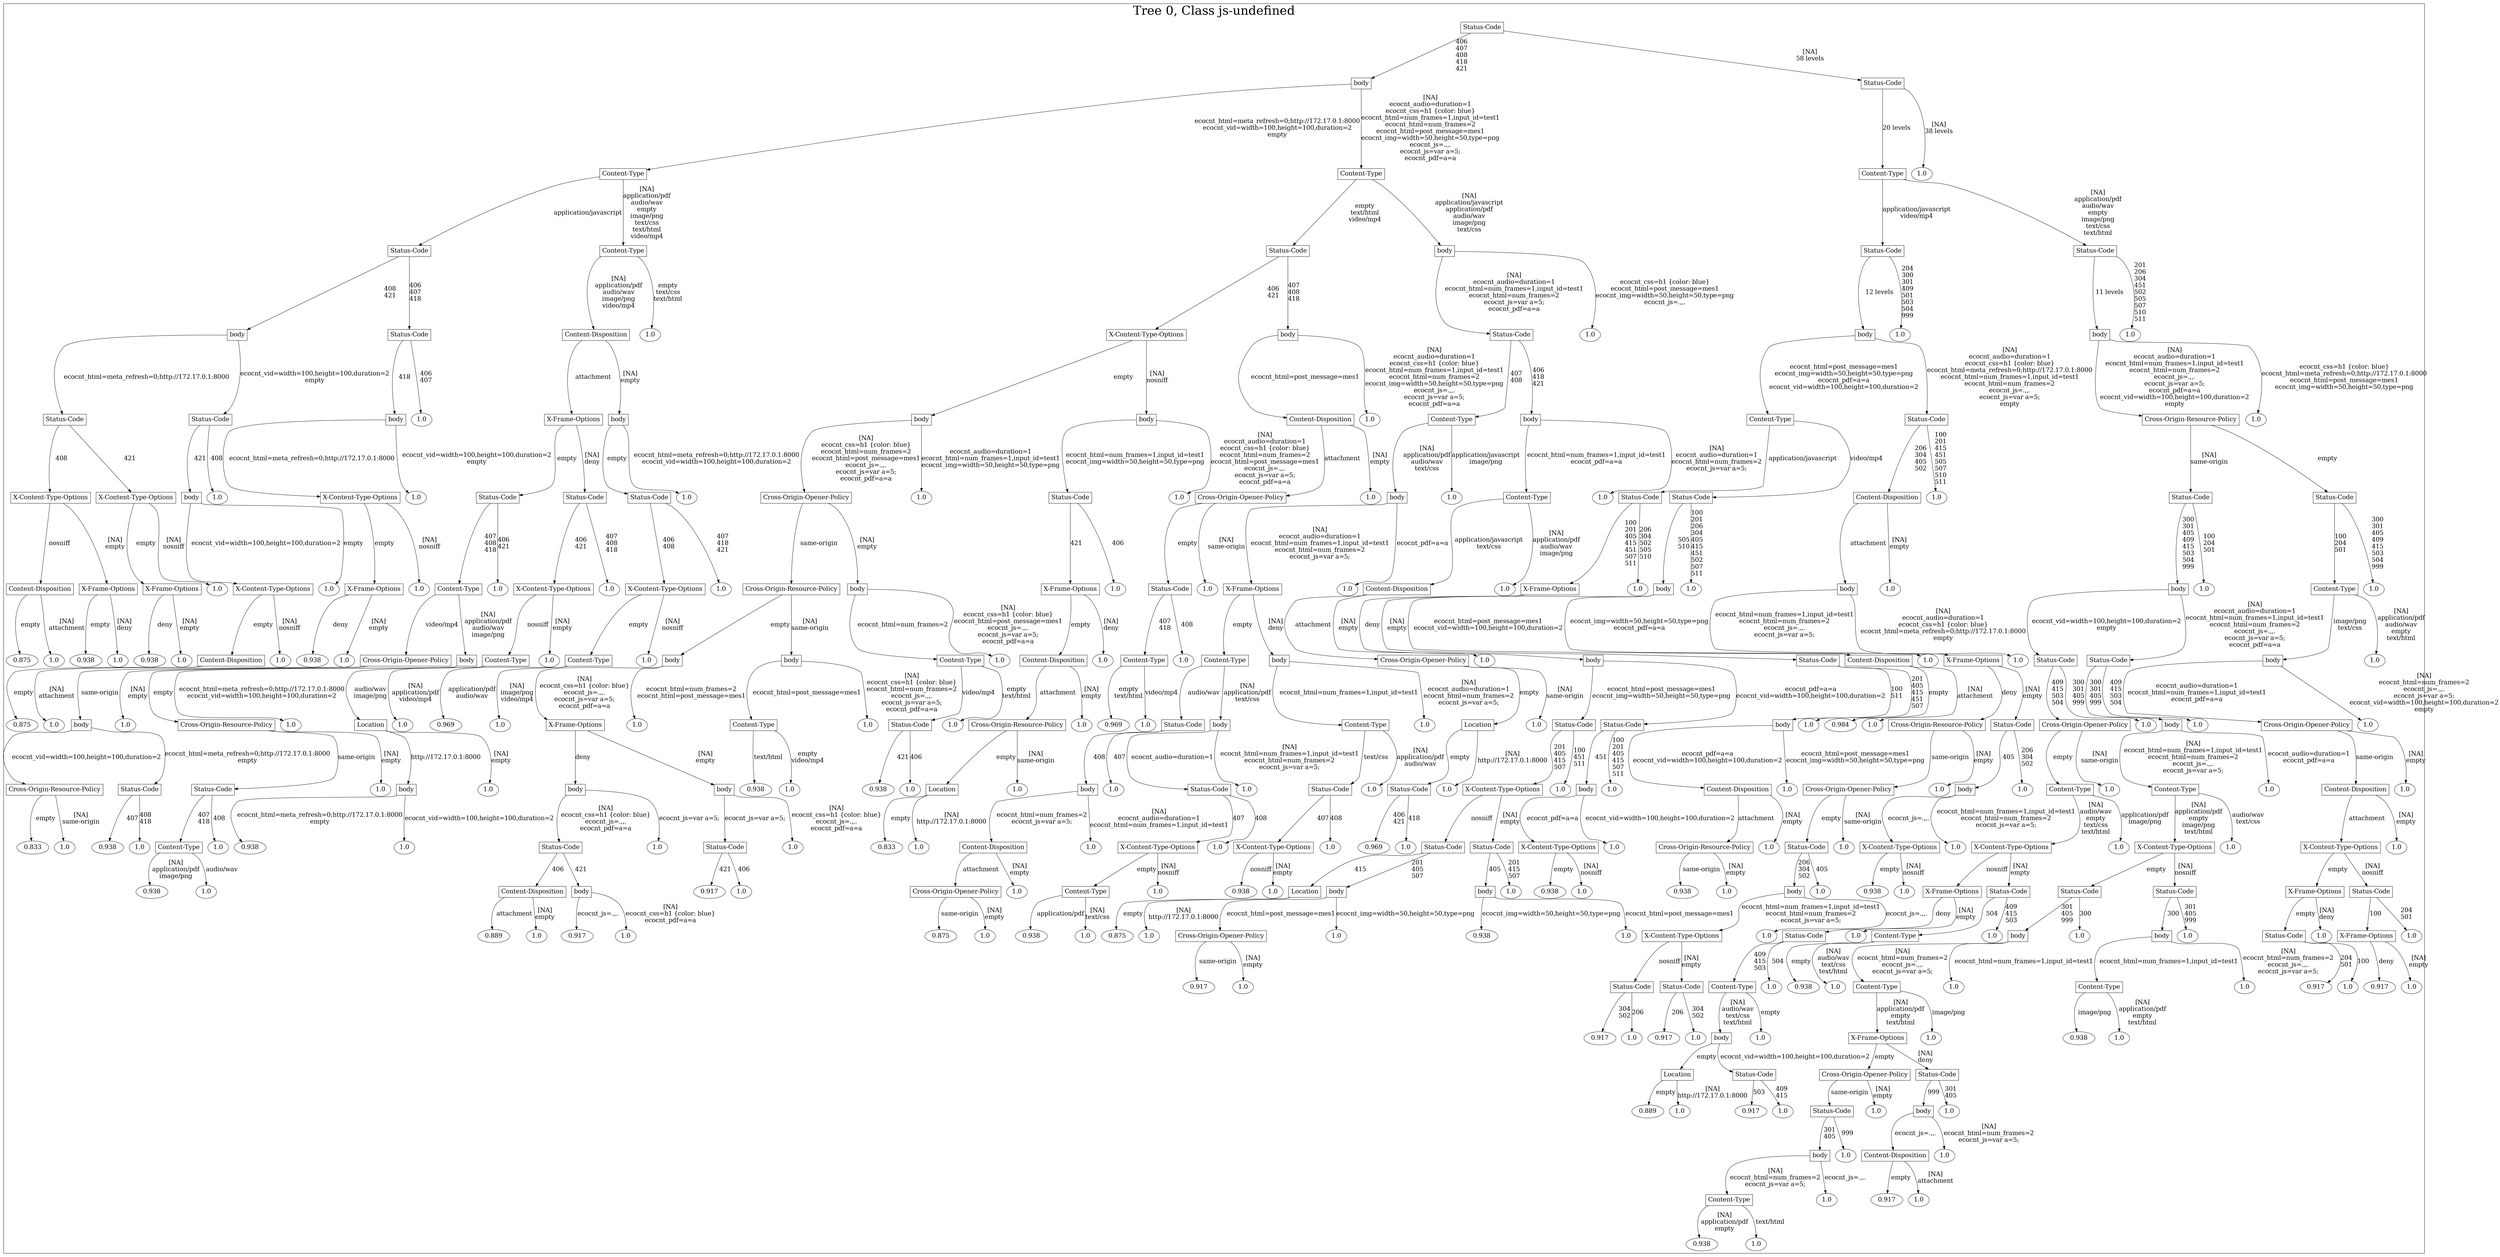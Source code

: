/*
Generated by:
    http://https://github.com/h2oai/h2o-3/tree/master/h2o-genmodel/src/main/java/hex/genmodel/tools/PrintMojo.java
*/

/*
On a mac:

$ brew install graphviz
$ dot -Tpng file.gv -o file.png
$ open file.png
*/

digraph G {

subgraph cluster_0 {
/* Nodes */

/* Level 0 */
{
"SG_0_Node_0" [shape=box, fontsize=20, label="Status-Code"]
}

/* Level 1 */
{
"SG_0_Node_1" [shape=box, fontsize=20, label="body"]
"SG_0_Node_2" [shape=box, fontsize=20, label="Status-Code"]
}

/* Level 2 */
{
"SG_0_Node_3" [shape=box, fontsize=20, label="Content-Type"]
"SG_0_Node_4" [shape=box, fontsize=20, label="Content-Type"]
"SG_0_Node_5" [shape=box, fontsize=20, label="Content-Type"]
"SG_0_Node_218" [fontsize=20, label="1.0"]
}

/* Level 3 */
{
"SG_0_Node_6" [shape=box, fontsize=20, label="Status-Code"]
"SG_0_Node_7" [shape=box, fontsize=20, label="Content-Type"]
"SG_0_Node_8" [shape=box, fontsize=20, label="Status-Code"]
"SG_0_Node_9" [shape=box, fontsize=20, label="body"]
"SG_0_Node_10" [shape=box, fontsize=20, label="Status-Code"]
"SG_0_Node_11" [shape=box, fontsize=20, label="Status-Code"]
}

/* Level 4 */
{
"SG_0_Node_12" [shape=box, fontsize=20, label="body"]
"SG_0_Node_13" [shape=box, fontsize=20, label="Status-Code"]
"SG_0_Node_14" [shape=box, fontsize=20, label="Content-Disposition"]
"SG_0_Node_219" [fontsize=20, label="1.0"]
"SG_0_Node_15" [shape=box, fontsize=20, label="X-Content-Type-Options"]
"SG_0_Node_16" [shape=box, fontsize=20, label="body"]
"SG_0_Node_17" [shape=box, fontsize=20, label="Status-Code"]
"SG_0_Node_220" [fontsize=20, label="1.0"]
"SG_0_Node_18" [shape=box, fontsize=20, label="body"]
"SG_0_Node_221" [fontsize=20, label="1.0"]
"SG_0_Node_19" [shape=box, fontsize=20, label="body"]
"SG_0_Node_222" [fontsize=20, label="1.0"]
}

/* Level 5 */
{
"SG_0_Node_20" [shape=box, fontsize=20, label="Status-Code"]
"SG_0_Node_21" [shape=box, fontsize=20, label="Status-Code"]
"SG_0_Node_22" [shape=box, fontsize=20, label="body"]
"SG_0_Node_223" [fontsize=20, label="1.0"]
"SG_0_Node_23" [shape=box, fontsize=20, label="X-Frame-Options"]
"SG_0_Node_24" [shape=box, fontsize=20, label="body"]
"SG_0_Node_25" [shape=box, fontsize=20, label="body"]
"SG_0_Node_26" [shape=box, fontsize=20, label="body"]
"SG_0_Node_27" [shape=box, fontsize=20, label="Content-Disposition"]
"SG_0_Node_224" [fontsize=20, label="1.0"]
"SG_0_Node_28" [shape=box, fontsize=20, label="Content-Type"]
"SG_0_Node_29" [shape=box, fontsize=20, label="body"]
"SG_0_Node_30" [shape=box, fontsize=20, label="Content-Type"]
"SG_0_Node_31" [shape=box, fontsize=20, label="Status-Code"]
"SG_0_Node_32" [shape=box, fontsize=20, label="Cross-Origin-Resource-Policy"]
"SG_0_Node_225" [fontsize=20, label="1.0"]
}

/* Level 6 */
{
"SG_0_Node_33" [shape=box, fontsize=20, label="X-Content-Type-Options"]
"SG_0_Node_34" [shape=box, fontsize=20, label="X-Content-Type-Options"]
"SG_0_Node_35" [shape=box, fontsize=20, label="body"]
"SG_0_Node_226" [fontsize=20, label="1.0"]
"SG_0_Node_36" [shape=box, fontsize=20, label="X-Content-Type-Options"]
"SG_0_Node_227" [fontsize=20, label="1.0"]
"SG_0_Node_37" [shape=box, fontsize=20, label="Status-Code"]
"SG_0_Node_38" [shape=box, fontsize=20, label="Status-Code"]
"SG_0_Node_39" [shape=box, fontsize=20, label="Status-Code"]
"SG_0_Node_228" [fontsize=20, label="1.0"]
"SG_0_Node_40" [shape=box, fontsize=20, label="Cross-Origin-Opener-Policy"]
"SG_0_Node_229" [fontsize=20, label="1.0"]
"SG_0_Node_41" [shape=box, fontsize=20, label="Status-Code"]
"SG_0_Node_230" [fontsize=20, label="1.0"]
"SG_0_Node_42" [shape=box, fontsize=20, label="Cross-Origin-Opener-Policy"]
"SG_0_Node_231" [fontsize=20, label="1.0"]
"SG_0_Node_43" [shape=box, fontsize=20, label="body"]
"SG_0_Node_232" [fontsize=20, label="1.0"]
"SG_0_Node_44" [shape=box, fontsize=20, label="Content-Type"]
"SG_0_Node_233" [fontsize=20, label="1.0"]
"SG_0_Node_45" [shape=box, fontsize=20, label="Status-Code"]
"SG_0_Node_46" [shape=box, fontsize=20, label="Status-Code"]
"SG_0_Node_47" [shape=box, fontsize=20, label="Content-Disposition"]
"SG_0_Node_234" [fontsize=20, label="1.0"]
"SG_0_Node_48" [shape=box, fontsize=20, label="Status-Code"]
"SG_0_Node_49" [shape=box, fontsize=20, label="Status-Code"]
}

/* Level 7 */
{
"SG_0_Node_50" [shape=box, fontsize=20, label="Content-Disposition"]
"SG_0_Node_51" [shape=box, fontsize=20, label="X-Frame-Options"]
"SG_0_Node_52" [shape=box, fontsize=20, label="X-Frame-Options"]
"SG_0_Node_235" [fontsize=20, label="1.0"]
"SG_0_Node_53" [shape=box, fontsize=20, label="X-Content-Type-Options"]
"SG_0_Node_236" [fontsize=20, label="1.0"]
"SG_0_Node_54" [shape=box, fontsize=20, label="X-Frame-Options"]
"SG_0_Node_237" [fontsize=20, label="1.0"]
"SG_0_Node_55" [shape=box, fontsize=20, label="Content-Type"]
"SG_0_Node_238" [fontsize=20, label="1.0"]
"SG_0_Node_56" [shape=box, fontsize=20, label="X-Content-Type-Options"]
"SG_0_Node_239" [fontsize=20, label="1.0"]
"SG_0_Node_57" [shape=box, fontsize=20, label="X-Content-Type-Options"]
"SG_0_Node_240" [fontsize=20, label="1.0"]
"SG_0_Node_58" [shape=box, fontsize=20, label="Cross-Origin-Resource-Policy"]
"SG_0_Node_59" [shape=box, fontsize=20, label="body"]
"SG_0_Node_60" [shape=box, fontsize=20, label="X-Frame-Options"]
"SG_0_Node_241" [fontsize=20, label="1.0"]
"SG_0_Node_61" [shape=box, fontsize=20, label="Status-Code"]
"SG_0_Node_242" [fontsize=20, label="1.0"]
"SG_0_Node_62" [shape=box, fontsize=20, label="X-Frame-Options"]
"SG_0_Node_243" [fontsize=20, label="1.0"]
"SG_0_Node_63" [shape=box, fontsize=20, label="Content-Disposition"]
"SG_0_Node_244" [fontsize=20, label="1.0"]
"SG_0_Node_64" [shape=box, fontsize=20, label="X-Frame-Options"]
"SG_0_Node_245" [fontsize=20, label="1.0"]
"SG_0_Node_65" [shape=box, fontsize=20, label="body"]
"SG_0_Node_246" [fontsize=20, label="1.0"]
"SG_0_Node_66" [shape=box, fontsize=20, label="body"]
"SG_0_Node_247" [fontsize=20, label="1.0"]
"SG_0_Node_67" [shape=box, fontsize=20, label="body"]
"SG_0_Node_248" [fontsize=20, label="1.0"]
"SG_0_Node_68" [shape=box, fontsize=20, label="Content-Type"]
"SG_0_Node_249" [fontsize=20, label="1.0"]
}

/* Level 8 */
{
"SG_0_Node_250" [fontsize=20, label="0.875"]
"SG_0_Node_251" [fontsize=20, label="1.0"]
"SG_0_Node_252" [fontsize=20, label="0.938"]
"SG_0_Node_253" [fontsize=20, label="1.0"]
"SG_0_Node_254" [fontsize=20, label="0.938"]
"SG_0_Node_255" [fontsize=20, label="1.0"]
"SG_0_Node_72" [shape=box, fontsize=20, label="Content-Disposition"]
"SG_0_Node_256" [fontsize=20, label="1.0"]
"SG_0_Node_257" [fontsize=20, label="0.938"]
"SG_0_Node_258" [fontsize=20, label="1.0"]
"SG_0_Node_74" [shape=box, fontsize=20, label="Cross-Origin-Opener-Policy"]
"SG_0_Node_75" [shape=box, fontsize=20, label="body"]
"SG_0_Node_76" [shape=box, fontsize=20, label="Content-Type"]
"SG_0_Node_259" [fontsize=20, label="1.0"]
"SG_0_Node_77" [shape=box, fontsize=20, label="Content-Type"]
"SG_0_Node_260" [fontsize=20, label="1.0"]
"SG_0_Node_78" [shape=box, fontsize=20, label="body"]
"SG_0_Node_79" [shape=box, fontsize=20, label="body"]
"SG_0_Node_80" [shape=box, fontsize=20, label="Content-Type"]
"SG_0_Node_261" [fontsize=20, label="1.0"]
"SG_0_Node_81" [shape=box, fontsize=20, label="Content-Disposition"]
"SG_0_Node_262" [fontsize=20, label="1.0"]
"SG_0_Node_82" [shape=box, fontsize=20, label="Content-Type"]
"SG_0_Node_263" [fontsize=20, label="1.0"]
"SG_0_Node_83" [shape=box, fontsize=20, label="Content-Type"]
"SG_0_Node_84" [shape=box, fontsize=20, label="body"]
"SG_0_Node_85" [shape=box, fontsize=20, label="Cross-Origin-Opener-Policy"]
"SG_0_Node_264" [fontsize=20, label="1.0"]
"SG_0_Node_86" [shape=box, fontsize=20, label="body"]
"SG_0_Node_87" [shape=box, fontsize=20, label="Status-Code"]
"SG_0_Node_88" [shape=box, fontsize=20, label="Content-Disposition"]
"SG_0_Node_265" [fontsize=20, label="1.0"]
"SG_0_Node_89" [shape=box, fontsize=20, label="X-Frame-Options"]
"SG_0_Node_266" [fontsize=20, label="1.0"]
"SG_0_Node_90" [shape=box, fontsize=20, label="Status-Code"]
"SG_0_Node_91" [shape=box, fontsize=20, label="Status-Code"]
"SG_0_Node_92" [shape=box, fontsize=20, label="body"]
"SG_0_Node_267" [fontsize=20, label="1.0"]
}

/* Level 9 */
{
"SG_0_Node_268" [fontsize=20, label="0.875"]
"SG_0_Node_269" [fontsize=20, label="1.0"]
"SG_0_Node_94" [shape=box, fontsize=20, label="body"]
"SG_0_Node_270" [fontsize=20, label="1.0"]
"SG_0_Node_95" [shape=box, fontsize=20, label="Cross-Origin-Resource-Policy"]
"SG_0_Node_271" [fontsize=20, label="1.0"]
"SG_0_Node_96" [shape=box, fontsize=20, label="Location"]
"SG_0_Node_272" [fontsize=20, label="1.0"]
"SG_0_Node_273" [fontsize=20, label="0.969"]
"SG_0_Node_274" [fontsize=20, label="1.0"]
"SG_0_Node_98" [shape=box, fontsize=20, label="X-Frame-Options"]
"SG_0_Node_275" [fontsize=20, label="1.0"]
"SG_0_Node_99" [shape=box, fontsize=20, label="Content-Type"]
"SG_0_Node_276" [fontsize=20, label="1.0"]
"SG_0_Node_100" [shape=box, fontsize=20, label="Status-Code"]
"SG_0_Node_277" [fontsize=20, label="1.0"]
"SG_0_Node_101" [shape=box, fontsize=20, label="Cross-Origin-Resource-Policy"]
"SG_0_Node_278" [fontsize=20, label="1.0"]
"SG_0_Node_279" [fontsize=20, label="0.969"]
"SG_0_Node_280" [fontsize=20, label="1.0"]
"SG_0_Node_103" [shape=box, fontsize=20, label="Status-Code"]
"SG_0_Node_104" [shape=box, fontsize=20, label="body"]
"SG_0_Node_105" [shape=box, fontsize=20, label="Content-Type"]
"SG_0_Node_281" [fontsize=20, label="1.0"]
"SG_0_Node_106" [shape=box, fontsize=20, label="Location"]
"SG_0_Node_282" [fontsize=20, label="1.0"]
"SG_0_Node_107" [shape=box, fontsize=20, label="Status-Code"]
"SG_0_Node_108" [shape=box, fontsize=20, label="Status-Code"]
"SG_0_Node_109" [shape=box, fontsize=20, label="body"]
"SG_0_Node_283" [fontsize=20, label="1.0"]
"SG_0_Node_284" [fontsize=20, label="0.984"]
"SG_0_Node_285" [fontsize=20, label="1.0"]
"SG_0_Node_111" [shape=box, fontsize=20, label="Cross-Origin-Resource-Policy"]
"SG_0_Node_112" [shape=box, fontsize=20, label="Status-Code"]
"SG_0_Node_113" [shape=box, fontsize=20, label="Cross-Origin-Opener-Policy"]
"SG_0_Node_286" [fontsize=20, label="1.0"]
"SG_0_Node_114" [shape=box, fontsize=20, label="body"]
"SG_0_Node_287" [fontsize=20, label="1.0"]
"SG_0_Node_115" [shape=box, fontsize=20, label="Cross-Origin-Opener-Policy"]
"SG_0_Node_288" [fontsize=20, label="1.0"]
}

/* Level 10 */
{
"SG_0_Node_116" [shape=box, fontsize=20, label="Cross-Origin-Resource-Policy"]
"SG_0_Node_117" [shape=box, fontsize=20, label="Status-Code"]
"SG_0_Node_118" [shape=box, fontsize=20, label="Status-Code"]
"SG_0_Node_289" [fontsize=20, label="1.0"]
"SG_0_Node_119" [shape=box, fontsize=20, label="body"]
"SG_0_Node_290" [fontsize=20, label="1.0"]
"SG_0_Node_120" [shape=box, fontsize=20, label="body"]
"SG_0_Node_121" [shape=box, fontsize=20, label="body"]
"SG_0_Node_291" [fontsize=20, label="0.938"]
"SG_0_Node_292" [fontsize=20, label="1.0"]
"SG_0_Node_293" [fontsize=20, label="0.938"]
"SG_0_Node_294" [fontsize=20, label="1.0"]
"SG_0_Node_124" [shape=box, fontsize=20, label="Location"]
"SG_0_Node_295" [fontsize=20, label="1.0"]
"SG_0_Node_125" [shape=box, fontsize=20, label="body"]
"SG_0_Node_296" [fontsize=20, label="1.0"]
"SG_0_Node_126" [shape=box, fontsize=20, label="Status-Code"]
"SG_0_Node_297" [fontsize=20, label="1.0"]
"SG_0_Node_127" [shape=box, fontsize=20, label="Status-Code"]
"SG_0_Node_298" [fontsize=20, label="1.0"]
"SG_0_Node_128" [shape=box, fontsize=20, label="Status-Code"]
"SG_0_Node_299" [fontsize=20, label="1.0"]
"SG_0_Node_129" [shape=box, fontsize=20, label="X-Content-Type-Options"]
"SG_0_Node_300" [fontsize=20, label="1.0"]
"SG_0_Node_130" [shape=box, fontsize=20, label="body"]
"SG_0_Node_301" [fontsize=20, label="1.0"]
"SG_0_Node_131" [shape=box, fontsize=20, label="Content-Disposition"]
"SG_0_Node_302" [fontsize=20, label="1.0"]
"SG_0_Node_132" [shape=box, fontsize=20, label="Cross-Origin-Opener-Policy"]
"SG_0_Node_303" [fontsize=20, label="1.0"]
"SG_0_Node_133" [shape=box, fontsize=20, label="body"]
"SG_0_Node_304" [fontsize=20, label="1.0"]
"SG_0_Node_134" [shape=box, fontsize=20, label="Content-Type"]
"SG_0_Node_305" [fontsize=20, label="1.0"]
"SG_0_Node_135" [shape=box, fontsize=20, label="Content-Type"]
"SG_0_Node_306" [fontsize=20, label="1.0"]
"SG_0_Node_136" [shape=box, fontsize=20, label="Content-Disposition"]
"SG_0_Node_307" [fontsize=20, label="1.0"]
}

/* Level 11 */
{
"SG_0_Node_308" [fontsize=20, label="0.833"]
"SG_0_Node_309" [fontsize=20, label="1.0"]
"SG_0_Node_310" [fontsize=20, label="0.938"]
"SG_0_Node_311" [fontsize=20, label="1.0"]
"SG_0_Node_139" [shape=box, fontsize=20, label="Content-Type"]
"SG_0_Node_312" [fontsize=20, label="1.0"]
"SG_0_Node_313" [fontsize=20, label="0.938"]
"SG_0_Node_314" [fontsize=20, label="1.0"]
"SG_0_Node_141" [shape=box, fontsize=20, label="Status-Code"]
"SG_0_Node_315" [fontsize=20, label="1.0"]
"SG_0_Node_142" [shape=box, fontsize=20, label="Status-Code"]
"SG_0_Node_316" [fontsize=20, label="1.0"]
"SG_0_Node_317" [fontsize=20, label="0.833"]
"SG_0_Node_318" [fontsize=20, label="1.0"]
"SG_0_Node_144" [shape=box, fontsize=20, label="Content-Disposition"]
"SG_0_Node_319" [fontsize=20, label="1.0"]
"SG_0_Node_145" [shape=box, fontsize=20, label="X-Content-Type-Options"]
"SG_0_Node_320" [fontsize=20, label="1.0"]
"SG_0_Node_146" [shape=box, fontsize=20, label="X-Content-Type-Options"]
"SG_0_Node_321" [fontsize=20, label="1.0"]
"SG_0_Node_322" [fontsize=20, label="0.969"]
"SG_0_Node_323" [fontsize=20, label="1.0"]
"SG_0_Node_148" [shape=box, fontsize=20, label="Status-Code"]
"SG_0_Node_149" [shape=box, fontsize=20, label="Status-Code"]
"SG_0_Node_150" [shape=box, fontsize=20, label="X-Content-Type-Options"]
"SG_0_Node_324" [fontsize=20, label="1.0"]
"SG_0_Node_151" [shape=box, fontsize=20, label="Cross-Origin-Resource-Policy"]
"SG_0_Node_325" [fontsize=20, label="1.0"]
"SG_0_Node_152" [shape=box, fontsize=20, label="Status-Code"]
"SG_0_Node_326" [fontsize=20, label="1.0"]
"SG_0_Node_153" [shape=box, fontsize=20, label="X-Content-Type-Options"]
"SG_0_Node_327" [fontsize=20, label="1.0"]
"SG_0_Node_154" [shape=box, fontsize=20, label="X-Content-Type-Options"]
"SG_0_Node_328" [fontsize=20, label="1.0"]
"SG_0_Node_155" [shape=box, fontsize=20, label="X-Content-Type-Options"]
"SG_0_Node_329" [fontsize=20, label="1.0"]
"SG_0_Node_156" [shape=box, fontsize=20, label="X-Content-Type-Options"]
"SG_0_Node_330" [fontsize=20, label="1.0"]
}

/* Level 12 */
{
"SG_0_Node_331" [fontsize=20, label="0.938"]
"SG_0_Node_332" [fontsize=20, label="1.0"]
"SG_0_Node_158" [shape=box, fontsize=20, label="Content-Disposition"]
"SG_0_Node_159" [shape=box, fontsize=20, label="body"]
"SG_0_Node_333" [fontsize=20, label="0.917"]
"SG_0_Node_334" [fontsize=20, label="1.0"]
"SG_0_Node_161" [shape=box, fontsize=20, label="Cross-Origin-Opener-Policy"]
"SG_0_Node_335" [fontsize=20, label="1.0"]
"SG_0_Node_162" [shape=box, fontsize=20, label="Content-Type"]
"SG_0_Node_336" [fontsize=20, label="1.0"]
"SG_0_Node_337" [fontsize=20, label="0.938"]
"SG_0_Node_338" [fontsize=20, label="1.0"]
"SG_0_Node_164" [shape=box, fontsize=20, label="Location"]
"SG_0_Node_165" [shape=box, fontsize=20, label="body"]
"SG_0_Node_166" [shape=box, fontsize=20, label="body"]
"SG_0_Node_339" [fontsize=20, label="1.0"]
"SG_0_Node_340" [fontsize=20, label="0.938"]
"SG_0_Node_341" [fontsize=20, label="1.0"]
"SG_0_Node_342" [fontsize=20, label="0.938"]
"SG_0_Node_343" [fontsize=20, label="1.0"]
"SG_0_Node_169" [shape=box, fontsize=20, label="body"]
"SG_0_Node_344" [fontsize=20, label="1.0"]
"SG_0_Node_345" [fontsize=20, label="0.938"]
"SG_0_Node_346" [fontsize=20, label="1.0"]
"SG_0_Node_171" [shape=box, fontsize=20, label="X-Frame-Options"]
"SG_0_Node_172" [shape=box, fontsize=20, label="Status-Code"]
"SG_0_Node_173" [shape=box, fontsize=20, label="Status-Code"]
"SG_0_Node_174" [shape=box, fontsize=20, label="Status-Code"]
"SG_0_Node_175" [shape=box, fontsize=20, label="X-Frame-Options"]
"SG_0_Node_176" [shape=box, fontsize=20, label="Status-Code"]
}

/* Level 13 */
{
"SG_0_Node_347" [fontsize=20, label="0.889"]
"SG_0_Node_348" [fontsize=20, label="1.0"]
"SG_0_Node_349" [fontsize=20, label="0.917"]
"SG_0_Node_350" [fontsize=20, label="1.0"]
"SG_0_Node_351" [fontsize=20, label="0.875"]
"SG_0_Node_352" [fontsize=20, label="1.0"]
"SG_0_Node_353" [fontsize=20, label="0.938"]
"SG_0_Node_354" [fontsize=20, label="1.0"]
"SG_0_Node_355" [fontsize=20, label="0.875"]
"SG_0_Node_356" [fontsize=20, label="1.0"]
"SG_0_Node_182" [shape=box, fontsize=20, label="Cross-Origin-Opener-Policy"]
"SG_0_Node_357" [fontsize=20, label="1.0"]
"SG_0_Node_358" [fontsize=20, label="0.938"]
"SG_0_Node_359" [fontsize=20, label="1.0"]
"SG_0_Node_184" [shape=box, fontsize=20, label="X-Content-Type-Options"]
"SG_0_Node_360" [fontsize=20, label="1.0"]
"SG_0_Node_185" [shape=box, fontsize=20, label="Status-Code"]
"SG_0_Node_361" [fontsize=20, label="1.0"]
"SG_0_Node_186" [shape=box, fontsize=20, label="Content-Type"]
"SG_0_Node_362" [fontsize=20, label="1.0"]
"SG_0_Node_187" [shape=box, fontsize=20, label="body"]
"SG_0_Node_363" [fontsize=20, label="1.0"]
"SG_0_Node_188" [shape=box, fontsize=20, label="body"]
"SG_0_Node_364" [fontsize=20, label="1.0"]
"SG_0_Node_189" [shape=box, fontsize=20, label="Status-Code"]
"SG_0_Node_365" [fontsize=20, label="1.0"]
"SG_0_Node_190" [shape=box, fontsize=20, label="X-Frame-Options"]
"SG_0_Node_366" [fontsize=20, label="1.0"]
}

/* Level 14 */
{
"SG_0_Node_367" [fontsize=20, label="0.917"]
"SG_0_Node_368" [fontsize=20, label="1.0"]
"SG_0_Node_192" [shape=box, fontsize=20, label="Status-Code"]
"SG_0_Node_193" [shape=box, fontsize=20, label="Status-Code"]
"SG_0_Node_194" [shape=box, fontsize=20, label="Content-Type"]
"SG_0_Node_369" [fontsize=20, label="1.0"]
"SG_0_Node_370" [fontsize=20, label="0.938"]
"SG_0_Node_371" [fontsize=20, label="1.0"]
"SG_0_Node_196" [shape=box, fontsize=20, label="Content-Type"]
"SG_0_Node_372" [fontsize=20, label="1.0"]
"SG_0_Node_197" [shape=box, fontsize=20, label="Content-Type"]
"SG_0_Node_373" [fontsize=20, label="1.0"]
"SG_0_Node_374" [fontsize=20, label="0.917"]
"SG_0_Node_375" [fontsize=20, label="1.0"]
"SG_0_Node_376" [fontsize=20, label="0.917"]
"SG_0_Node_377" [fontsize=20, label="1.0"]
}

/* Level 15 */
{
"SG_0_Node_378" [fontsize=20, label="0.917"]
"SG_0_Node_379" [fontsize=20, label="1.0"]
"SG_0_Node_380" [fontsize=20, label="0.917"]
"SG_0_Node_381" [fontsize=20, label="1.0"]
"SG_0_Node_202" [shape=box, fontsize=20, label="body"]
"SG_0_Node_382" [fontsize=20, label="1.0"]
"SG_0_Node_203" [shape=box, fontsize=20, label="X-Frame-Options"]
"SG_0_Node_383" [fontsize=20, label="1.0"]
"SG_0_Node_384" [fontsize=20, label="0.938"]
"SG_0_Node_385" [fontsize=20, label="1.0"]
}

/* Level 16 */
{
"SG_0_Node_205" [shape=box, fontsize=20, label="Location"]
"SG_0_Node_206" [shape=box, fontsize=20, label="Status-Code"]
"SG_0_Node_207" [shape=box, fontsize=20, label="Cross-Origin-Opener-Policy"]
"SG_0_Node_208" [shape=box, fontsize=20, label="Status-Code"]
}

/* Level 17 */
{
"SG_0_Node_386" [fontsize=20, label="0.889"]
"SG_0_Node_387" [fontsize=20, label="1.0"]
"SG_0_Node_388" [fontsize=20, label="0.917"]
"SG_0_Node_389" [fontsize=20, label="1.0"]
"SG_0_Node_211" [shape=box, fontsize=20, label="Status-Code"]
"SG_0_Node_390" [fontsize=20, label="1.0"]
"SG_0_Node_212" [shape=box, fontsize=20, label="body"]
"SG_0_Node_391" [fontsize=20, label="1.0"]
}

/* Level 18 */
{
"SG_0_Node_213" [shape=box, fontsize=20, label="body"]
"SG_0_Node_392" [fontsize=20, label="1.0"]
"SG_0_Node_214" [shape=box, fontsize=20, label="Content-Disposition"]
"SG_0_Node_393" [fontsize=20, label="1.0"]
}

/* Level 19 */
{
"SG_0_Node_215" [shape=box, fontsize=20, label="Content-Type"]
"SG_0_Node_394" [fontsize=20, label="1.0"]
"SG_0_Node_395" [fontsize=20, label="0.917"]
"SG_0_Node_396" [fontsize=20, label="1.0"]
}

/* Level 20 */
{
"SG_0_Node_397" [fontsize=20, label="0.938"]
"SG_0_Node_398" [fontsize=20, label="1.0"]
}

/* Edges */
"SG_0_Node_0" -> "SG_0_Node_1" [fontsize=20, label="406
407
408
418
421
"]
"SG_0_Node_0" -> "SG_0_Node_2" [fontsize=20, label="[NA]
58 levels
"]
"SG_0_Node_2" -> "SG_0_Node_5" [fontsize=20, label="20 levels
"]
"SG_0_Node_2" -> "SG_0_Node_218" [fontsize=20, label="[NA]
38 levels
"]
"SG_0_Node_5" -> "SG_0_Node_10" [fontsize=20, label="application/javascript
video/mp4
"]
"SG_0_Node_5" -> "SG_0_Node_11" [fontsize=20, label="[NA]
application/pdf
audio/wav
empty
image/png
text/css
text/html
"]
"SG_0_Node_11" -> "SG_0_Node_19" [fontsize=20, label="11 levels
"]
"SG_0_Node_11" -> "SG_0_Node_222" [fontsize=20, label="201
206
304
451
502
505
507
510
511
"]
"SG_0_Node_19" -> "SG_0_Node_32" [fontsize=20, label="[NA]
ecocnt_audio=duration=1
ecocnt_html=num_frames=1,input_id=test1
ecocnt_html=num_frames=2
ecocnt_js=.,,.
ecocnt_js=var a=5;
ecocnt_pdf=a=a
ecocnt_vid=width=100,height=100,duration=2
empty
"]
"SG_0_Node_19" -> "SG_0_Node_225" [fontsize=20, label="ecocnt_css=h1 {color: blue}
ecocnt_html=meta_refresh=0;http://172.17.0.1:8000
ecocnt_html=post_message=mes1
ecocnt_img=width=50,height=50,type=png
"]
"SG_0_Node_32" -> "SG_0_Node_48" [fontsize=20, label="[NA]
same-origin
"]
"SG_0_Node_32" -> "SG_0_Node_49" [fontsize=20, label="empty
"]
"SG_0_Node_49" -> "SG_0_Node_68" [fontsize=20, label="100
204
501
"]
"SG_0_Node_49" -> "SG_0_Node_249" [fontsize=20, label="300
301
405
409
415
503
504
999
"]
"SG_0_Node_68" -> "SG_0_Node_92" [fontsize=20, label="image/png
text/css
"]
"SG_0_Node_68" -> "SG_0_Node_267" [fontsize=20, label="[NA]
application/pdf
audio/wav
empty
text/html
"]
"SG_0_Node_92" -> "SG_0_Node_115" [fontsize=20, label="ecocnt_audio=duration=1
ecocnt_html=num_frames=1,input_id=test1
ecocnt_pdf=a=a
"]
"SG_0_Node_92" -> "SG_0_Node_288" [fontsize=20, label="[NA]
ecocnt_html=num_frames=2
ecocnt_js=.,,.
ecocnt_js=var a=5;
ecocnt_vid=width=100,height=100,duration=2
empty
"]
"SG_0_Node_115" -> "SG_0_Node_136" [fontsize=20, label="same-origin
"]
"SG_0_Node_115" -> "SG_0_Node_307" [fontsize=20, label="[NA]
empty
"]
"SG_0_Node_136" -> "SG_0_Node_156" [fontsize=20, label="attachment
"]
"SG_0_Node_136" -> "SG_0_Node_330" [fontsize=20, label="[NA]
empty
"]
"SG_0_Node_156" -> "SG_0_Node_175" [fontsize=20, label="empty
"]
"SG_0_Node_156" -> "SG_0_Node_176" [fontsize=20, label="[NA]
nosniff
"]
"SG_0_Node_176" -> "SG_0_Node_190" [fontsize=20, label="100
"]
"SG_0_Node_176" -> "SG_0_Node_366" [fontsize=20, label="204
501
"]
"SG_0_Node_190" -> "SG_0_Node_376" [fontsize=20, label="deny
"]
"SG_0_Node_190" -> "SG_0_Node_377" [fontsize=20, label="[NA]
empty
"]
"SG_0_Node_175" -> "SG_0_Node_189" [fontsize=20, label="empty
"]
"SG_0_Node_175" -> "SG_0_Node_365" [fontsize=20, label="[NA]
deny
"]
"SG_0_Node_189" -> "SG_0_Node_374" [fontsize=20, label="204
501
"]
"SG_0_Node_189" -> "SG_0_Node_375" [fontsize=20, label="100
"]
"SG_0_Node_48" -> "SG_0_Node_67" [fontsize=20, label="300
301
405
409
415
503
504
999
"]
"SG_0_Node_48" -> "SG_0_Node_248" [fontsize=20, label="100
204
501
"]
"SG_0_Node_67" -> "SG_0_Node_90" [fontsize=20, label="ecocnt_vid=width=100,height=100,duration=2
empty
"]
"SG_0_Node_67" -> "SG_0_Node_91" [fontsize=20, label="[NA]
ecocnt_audio=duration=1
ecocnt_html=num_frames=1,input_id=test1
ecocnt_html=num_frames=2
ecocnt_js=.,,.
ecocnt_js=var a=5;
ecocnt_pdf=a=a
"]
"SG_0_Node_91" -> "SG_0_Node_114" [fontsize=20, label="300
301
405
999
"]
"SG_0_Node_91" -> "SG_0_Node_287" [fontsize=20, label="409
415
503
504
"]
"SG_0_Node_114" -> "SG_0_Node_135" [fontsize=20, label="[NA]
ecocnt_html=num_frames=1,input_id=test1
ecocnt_html=num_frames=2
ecocnt_js=.,,.
ecocnt_js=var a=5;
"]
"SG_0_Node_114" -> "SG_0_Node_306" [fontsize=20, label="ecocnt_audio=duration=1
ecocnt_pdf=a=a
"]
"SG_0_Node_135" -> "SG_0_Node_155" [fontsize=20, label="[NA]
application/pdf
empty
image/png
text/html
"]
"SG_0_Node_135" -> "SG_0_Node_329" [fontsize=20, label="audio/wav
text/css
"]
"SG_0_Node_155" -> "SG_0_Node_173" [fontsize=20, label="empty
"]
"SG_0_Node_155" -> "SG_0_Node_174" [fontsize=20, label="[NA]
nosniff
"]
"SG_0_Node_174" -> "SG_0_Node_188" [fontsize=20, label="300
"]
"SG_0_Node_174" -> "SG_0_Node_364" [fontsize=20, label="301
405
999
"]
"SG_0_Node_188" -> "SG_0_Node_197" [fontsize=20, label="ecocnt_html=num_frames=1,input_id=test1
"]
"SG_0_Node_188" -> "SG_0_Node_373" [fontsize=20, label="[NA]
ecocnt_html=num_frames=2
ecocnt_js=.,,.
ecocnt_js=var a=5;
"]
"SG_0_Node_197" -> "SG_0_Node_384" [fontsize=20, label="image/png
"]
"SG_0_Node_197" -> "SG_0_Node_385" [fontsize=20, label="[NA]
application/pdf
empty
text/html
"]
"SG_0_Node_173" -> "SG_0_Node_187" [fontsize=20, label="301
405
999
"]
"SG_0_Node_173" -> "SG_0_Node_363" [fontsize=20, label="300
"]
"SG_0_Node_187" -> "SG_0_Node_196" [fontsize=20, label="[NA]
ecocnt_html=num_frames=2
ecocnt_js=.,,.
ecocnt_js=var a=5;
"]
"SG_0_Node_187" -> "SG_0_Node_372" [fontsize=20, label="ecocnt_html=num_frames=1,input_id=test1
"]
"SG_0_Node_196" -> "SG_0_Node_203" [fontsize=20, label="[NA]
application/pdf
empty
text/html
"]
"SG_0_Node_196" -> "SG_0_Node_383" [fontsize=20, label="image/png
"]
"SG_0_Node_203" -> "SG_0_Node_207" [fontsize=20, label="empty
"]
"SG_0_Node_203" -> "SG_0_Node_208" [fontsize=20, label="[NA]
deny
"]
"SG_0_Node_208" -> "SG_0_Node_212" [fontsize=20, label="999
"]
"SG_0_Node_208" -> "SG_0_Node_391" [fontsize=20, label="301
405
"]
"SG_0_Node_212" -> "SG_0_Node_214" [fontsize=20, label="ecocnt_js=.,,.
"]
"SG_0_Node_212" -> "SG_0_Node_393" [fontsize=20, label="[NA]
ecocnt_html=num_frames=2
ecocnt_js=var a=5;
"]
"SG_0_Node_214" -> "SG_0_Node_395" [fontsize=20, label="empty
"]
"SG_0_Node_214" -> "SG_0_Node_396" [fontsize=20, label="[NA]
attachment
"]
"SG_0_Node_207" -> "SG_0_Node_211" [fontsize=20, label="same-origin
"]
"SG_0_Node_207" -> "SG_0_Node_390" [fontsize=20, label="[NA]
empty
"]
"SG_0_Node_211" -> "SG_0_Node_213" [fontsize=20, label="301
405
"]
"SG_0_Node_211" -> "SG_0_Node_392" [fontsize=20, label="999
"]
"SG_0_Node_213" -> "SG_0_Node_215" [fontsize=20, label="[NA]
ecocnt_html=num_frames=2
ecocnt_js=var a=5;
"]
"SG_0_Node_213" -> "SG_0_Node_394" [fontsize=20, label="ecocnt_js=.,,.
"]
"SG_0_Node_215" -> "SG_0_Node_397" [fontsize=20, label="[NA]
application/pdf
empty
"]
"SG_0_Node_215" -> "SG_0_Node_398" [fontsize=20, label="text/html
"]
"SG_0_Node_90" -> "SG_0_Node_113" [fontsize=20, label="409
415
503
504
"]
"SG_0_Node_90" -> "SG_0_Node_286" [fontsize=20, label="300
301
405
999
"]
"SG_0_Node_113" -> "SG_0_Node_134" [fontsize=20, label="empty
"]
"SG_0_Node_113" -> "SG_0_Node_305" [fontsize=20, label="[NA]
same-origin
"]
"SG_0_Node_134" -> "SG_0_Node_154" [fontsize=20, label="[NA]
audio/wav
empty
text/css
text/html
"]
"SG_0_Node_134" -> "SG_0_Node_328" [fontsize=20, label="application/pdf
image/png
"]
"SG_0_Node_154" -> "SG_0_Node_171" [fontsize=20, label="nosniff
"]
"SG_0_Node_154" -> "SG_0_Node_172" [fontsize=20, label="[NA]
empty
"]
"SG_0_Node_172" -> "SG_0_Node_186" [fontsize=20, label="504
"]
"SG_0_Node_172" -> "SG_0_Node_362" [fontsize=20, label="409
415
503
"]
"SG_0_Node_186" -> "SG_0_Node_370" [fontsize=20, label="empty
"]
"SG_0_Node_186" -> "SG_0_Node_371" [fontsize=20, label="[NA]
audio/wav
text/css
text/html
"]
"SG_0_Node_171" -> "SG_0_Node_185" [fontsize=20, label="deny
"]
"SG_0_Node_171" -> "SG_0_Node_361" [fontsize=20, label="[NA]
empty
"]
"SG_0_Node_185" -> "SG_0_Node_194" [fontsize=20, label="409
415
503
"]
"SG_0_Node_185" -> "SG_0_Node_369" [fontsize=20, label="504
"]
"SG_0_Node_194" -> "SG_0_Node_202" [fontsize=20, label="[NA]
audio/wav
text/css
text/html
"]
"SG_0_Node_194" -> "SG_0_Node_382" [fontsize=20, label="empty
"]
"SG_0_Node_202" -> "SG_0_Node_205" [fontsize=20, label="empty
"]
"SG_0_Node_202" -> "SG_0_Node_206" [fontsize=20, label="ecocnt_vid=width=100,height=100,duration=2
"]
"SG_0_Node_206" -> "SG_0_Node_388" [fontsize=20, label="503
"]
"SG_0_Node_206" -> "SG_0_Node_389" [fontsize=20, label="409
415
"]
"SG_0_Node_205" -> "SG_0_Node_386" [fontsize=20, label="empty
"]
"SG_0_Node_205" -> "SG_0_Node_387" [fontsize=20, label="[NA]
http://172.17.0.1:8000
"]
"SG_0_Node_10" -> "SG_0_Node_18" [fontsize=20, label="12 levels
"]
"SG_0_Node_10" -> "SG_0_Node_221" [fontsize=20, label="204
300
301
409
501
503
504
999
"]
"SG_0_Node_18" -> "SG_0_Node_30" [fontsize=20, label="ecocnt_html=post_message=mes1
ecocnt_img=width=50,height=50,type=png
ecocnt_pdf=a=a
ecocnt_vid=width=100,height=100,duration=2
"]
"SG_0_Node_18" -> "SG_0_Node_31" [fontsize=20, label="[NA]
ecocnt_audio=duration=1
ecocnt_css=h1 {color: blue}
ecocnt_html=meta_refresh=0;http://172.17.0.1:8000
ecocnt_html=num_frames=1,input_id=test1
ecocnt_html=num_frames=2
ecocnt_js=.,,.
ecocnt_js=var a=5;
empty
"]
"SG_0_Node_31" -> "SG_0_Node_47" [fontsize=20, label="206
304
405
502
"]
"SG_0_Node_31" -> "SG_0_Node_234" [fontsize=20, label="100
201
415
451
505
507
510
511
"]
"SG_0_Node_47" -> "SG_0_Node_66" [fontsize=20, label="attachment
"]
"SG_0_Node_47" -> "SG_0_Node_247" [fontsize=20, label="[NA]
empty
"]
"SG_0_Node_66" -> "SG_0_Node_89" [fontsize=20, label="ecocnt_html=num_frames=1,input_id=test1
ecocnt_html=num_frames=2
ecocnt_js=.,,.
ecocnt_js=var a=5;
"]
"SG_0_Node_66" -> "SG_0_Node_266" [fontsize=20, label="[NA]
ecocnt_audio=duration=1
ecocnt_css=h1 {color: blue}
ecocnt_html=meta_refresh=0;http://172.17.0.1:8000
empty
"]
"SG_0_Node_89" -> "SG_0_Node_111" [fontsize=20, label="deny
"]
"SG_0_Node_89" -> "SG_0_Node_112" [fontsize=20, label="[NA]
empty
"]
"SG_0_Node_112" -> "SG_0_Node_133" [fontsize=20, label="405
"]
"SG_0_Node_112" -> "SG_0_Node_304" [fontsize=20, label="206
304
502
"]
"SG_0_Node_133" -> "SG_0_Node_153" [fontsize=20, label="ecocnt_js=.,,.
"]
"SG_0_Node_133" -> "SG_0_Node_327" [fontsize=20, label="ecocnt_html=num_frames=1,input_id=test1
ecocnt_html=num_frames=2
ecocnt_js=var a=5;
"]
"SG_0_Node_153" -> "SG_0_Node_345" [fontsize=20, label="empty
"]
"SG_0_Node_153" -> "SG_0_Node_346" [fontsize=20, label="[NA]
nosniff
"]
"SG_0_Node_111" -> "SG_0_Node_132" [fontsize=20, label="same-origin
"]
"SG_0_Node_111" -> "SG_0_Node_303" [fontsize=20, label="[NA]
empty
"]
"SG_0_Node_132" -> "SG_0_Node_152" [fontsize=20, label="empty
"]
"SG_0_Node_132" -> "SG_0_Node_326" [fontsize=20, label="[NA]
same-origin
"]
"SG_0_Node_152" -> "SG_0_Node_169" [fontsize=20, label="206
304
502
"]
"SG_0_Node_152" -> "SG_0_Node_344" [fontsize=20, label="405
"]
"SG_0_Node_169" -> "SG_0_Node_184" [fontsize=20, label="ecocnt_html=num_frames=1,input_id=test1
ecocnt_html=num_frames=2
ecocnt_js=var a=5;
"]
"SG_0_Node_169" -> "SG_0_Node_360" [fontsize=20, label="ecocnt_js=.,,.
"]
"SG_0_Node_184" -> "SG_0_Node_192" [fontsize=20, label="nosniff
"]
"SG_0_Node_184" -> "SG_0_Node_193" [fontsize=20, label="[NA]
empty
"]
"SG_0_Node_193" -> "SG_0_Node_380" [fontsize=20, label="206
"]
"SG_0_Node_193" -> "SG_0_Node_381" [fontsize=20, label="304
502
"]
"SG_0_Node_192" -> "SG_0_Node_378" [fontsize=20, label="304
502
"]
"SG_0_Node_192" -> "SG_0_Node_379" [fontsize=20, label="206
"]
"SG_0_Node_30" -> "SG_0_Node_45" [fontsize=20, label="application/javascript
"]
"SG_0_Node_30" -> "SG_0_Node_46" [fontsize=20, label="video/mp4
"]
"SG_0_Node_46" -> "SG_0_Node_65" [fontsize=20, label="505
510
"]
"SG_0_Node_46" -> "SG_0_Node_246" [fontsize=20, label="100
201
206
304
405
415
451
502
507
511
"]
"SG_0_Node_65" -> "SG_0_Node_88" [fontsize=20, label="ecocnt_html=post_message=mes1
ecocnt_vid=width=100,height=100,duration=2
"]
"SG_0_Node_65" -> "SG_0_Node_265" [fontsize=20, label="ecocnt_img=width=50,height=50,type=png
ecocnt_pdf=a=a
"]
"SG_0_Node_88" -> "SG_0_Node_284" [fontsize=20, label="empty
"]
"SG_0_Node_88" -> "SG_0_Node_285" [fontsize=20, label="[NA]
attachment
"]
"SG_0_Node_45" -> "SG_0_Node_64" [fontsize=20, label="100
201
405
415
451
507
511
"]
"SG_0_Node_45" -> "SG_0_Node_245" [fontsize=20, label="206
304
502
505
510
"]
"SG_0_Node_64" -> "SG_0_Node_86" [fontsize=20, label="deny
"]
"SG_0_Node_64" -> "SG_0_Node_87" [fontsize=20, label="[NA]
empty
"]
"SG_0_Node_87" -> "SG_0_Node_109" [fontsize=20, label="100
511
"]
"SG_0_Node_87" -> "SG_0_Node_283" [fontsize=20, label="201
405
415
451
507
"]
"SG_0_Node_109" -> "SG_0_Node_131" [fontsize=20, label="ecocnt_pdf=a=a
ecocnt_vid=width=100,height=100,duration=2
"]
"SG_0_Node_109" -> "SG_0_Node_302" [fontsize=20, label="ecocnt_html=post_message=mes1
ecocnt_img=width=50,height=50,type=png
"]
"SG_0_Node_131" -> "SG_0_Node_151" [fontsize=20, label="attachment
"]
"SG_0_Node_131" -> "SG_0_Node_325" [fontsize=20, label="[NA]
empty
"]
"SG_0_Node_151" -> "SG_0_Node_342" [fontsize=20, label="same-origin
"]
"SG_0_Node_151" -> "SG_0_Node_343" [fontsize=20, label="[NA]
empty
"]
"SG_0_Node_86" -> "SG_0_Node_107" [fontsize=20, label="ecocnt_html=post_message=mes1
ecocnt_img=width=50,height=50,type=png
"]
"SG_0_Node_86" -> "SG_0_Node_108" [fontsize=20, label="ecocnt_pdf=a=a
ecocnt_vid=width=100,height=100,duration=2
"]
"SG_0_Node_108" -> "SG_0_Node_130" [fontsize=20, label="451
"]
"SG_0_Node_108" -> "SG_0_Node_301" [fontsize=20, label="100
201
405
415
507
511
"]
"SG_0_Node_130" -> "SG_0_Node_150" [fontsize=20, label="ecocnt_pdf=a=a
"]
"SG_0_Node_130" -> "SG_0_Node_324" [fontsize=20, label="ecocnt_vid=width=100,height=100,duration=2
"]
"SG_0_Node_150" -> "SG_0_Node_340" [fontsize=20, label="empty
"]
"SG_0_Node_150" -> "SG_0_Node_341" [fontsize=20, label="[NA]
nosniff
"]
"SG_0_Node_107" -> "SG_0_Node_129" [fontsize=20, label="201
405
415
507
"]
"SG_0_Node_107" -> "SG_0_Node_300" [fontsize=20, label="100
451
511
"]
"SG_0_Node_129" -> "SG_0_Node_148" [fontsize=20, label="nosniff
"]
"SG_0_Node_129" -> "SG_0_Node_149" [fontsize=20, label="[NA]
empty
"]
"SG_0_Node_149" -> "SG_0_Node_166" [fontsize=20, label="405
"]
"SG_0_Node_149" -> "SG_0_Node_339" [fontsize=20, label="201
415
507
"]
"SG_0_Node_166" -> "SG_0_Node_358" [fontsize=20, label="ecocnt_img=width=50,height=50,type=png
"]
"SG_0_Node_166" -> "SG_0_Node_359" [fontsize=20, label="ecocnt_html=post_message=mes1
"]
"SG_0_Node_148" -> "SG_0_Node_164" [fontsize=20, label="415
"]
"SG_0_Node_148" -> "SG_0_Node_165" [fontsize=20, label="201
405
507
"]
"SG_0_Node_165" -> "SG_0_Node_182" [fontsize=20, label="ecocnt_html=post_message=mes1
"]
"SG_0_Node_165" -> "SG_0_Node_357" [fontsize=20, label="ecocnt_img=width=50,height=50,type=png
"]
"SG_0_Node_182" -> "SG_0_Node_367" [fontsize=20, label="same-origin
"]
"SG_0_Node_182" -> "SG_0_Node_368" [fontsize=20, label="[NA]
empty
"]
"SG_0_Node_164" -> "SG_0_Node_355" [fontsize=20, label="empty
"]
"SG_0_Node_164" -> "SG_0_Node_356" [fontsize=20, label="[NA]
http://172.17.0.1:8000
"]
"SG_0_Node_1" -> "SG_0_Node_3" [fontsize=20, label="ecocnt_html=meta_refresh=0;http://172.17.0.1:8000
ecocnt_vid=width=100,height=100,duration=2
empty
"]
"SG_0_Node_1" -> "SG_0_Node_4" [fontsize=20, label="[NA]
ecocnt_audio=duration=1
ecocnt_css=h1 {color: blue}
ecocnt_html=num_frames=1,input_id=test1
ecocnt_html=num_frames=2
ecocnt_html=post_message=mes1
ecocnt_img=width=50,height=50,type=png
ecocnt_js=.,,.
ecocnt_js=var a=5;
ecocnt_pdf=a=a
"]
"SG_0_Node_4" -> "SG_0_Node_8" [fontsize=20, label="empty
text/html
video/mp4
"]
"SG_0_Node_4" -> "SG_0_Node_9" [fontsize=20, label="[NA]
application/javascript
application/pdf
audio/wav
image/png
text/css
"]
"SG_0_Node_9" -> "SG_0_Node_17" [fontsize=20, label="[NA]
ecocnt_audio=duration=1
ecocnt_html=num_frames=1,input_id=test1
ecocnt_html=num_frames=2
ecocnt_js=var a=5;
ecocnt_pdf=a=a
"]
"SG_0_Node_9" -> "SG_0_Node_220" [fontsize=20, label="ecocnt_css=h1 {color: blue}
ecocnt_html=post_message=mes1
ecocnt_img=width=50,height=50,type=png
ecocnt_js=.,,.
"]
"SG_0_Node_17" -> "SG_0_Node_28" [fontsize=20, label="407
408
"]
"SG_0_Node_17" -> "SG_0_Node_29" [fontsize=20, label="406
418
421
"]
"SG_0_Node_29" -> "SG_0_Node_44" [fontsize=20, label="ecocnt_html=num_frames=1,input_id=test1
ecocnt_pdf=a=a
"]
"SG_0_Node_29" -> "SG_0_Node_233" [fontsize=20, label="[NA]
ecocnt_audio=duration=1
ecocnt_html=num_frames=2
ecocnt_js=var a=5;
"]
"SG_0_Node_44" -> "SG_0_Node_63" [fontsize=20, label="application/javascript
text/css
"]
"SG_0_Node_44" -> "SG_0_Node_244" [fontsize=20, label="[NA]
application/pdf
audio/wav
image/png
"]
"SG_0_Node_63" -> "SG_0_Node_85" [fontsize=20, label="attachment
"]
"SG_0_Node_63" -> "SG_0_Node_264" [fontsize=20, label="[NA]
empty
"]
"SG_0_Node_85" -> "SG_0_Node_106" [fontsize=20, label="empty
"]
"SG_0_Node_85" -> "SG_0_Node_282" [fontsize=20, label="[NA]
same-origin
"]
"SG_0_Node_106" -> "SG_0_Node_128" [fontsize=20, label="empty
"]
"SG_0_Node_106" -> "SG_0_Node_299" [fontsize=20, label="[NA]
http://172.17.0.1:8000
"]
"SG_0_Node_128" -> "SG_0_Node_322" [fontsize=20, label="406
421
"]
"SG_0_Node_128" -> "SG_0_Node_323" [fontsize=20, label="418
"]
"SG_0_Node_28" -> "SG_0_Node_43" [fontsize=20, label="[NA]
application/pdf
audio/wav
text/css
"]
"SG_0_Node_28" -> "SG_0_Node_232" [fontsize=20, label="application/javascript
image/png
"]
"SG_0_Node_43" -> "SG_0_Node_62" [fontsize=20, label="[NA]
ecocnt_audio=duration=1
ecocnt_html=num_frames=1,input_id=test1
ecocnt_html=num_frames=2
ecocnt_js=var a=5;
"]
"SG_0_Node_43" -> "SG_0_Node_243" [fontsize=20, label="ecocnt_pdf=a=a
"]
"SG_0_Node_62" -> "SG_0_Node_83" [fontsize=20, label="empty
"]
"SG_0_Node_62" -> "SG_0_Node_84" [fontsize=20, label="[NA]
deny
"]
"SG_0_Node_84" -> "SG_0_Node_105" [fontsize=20, label="ecocnt_html=num_frames=1,input_id=test1
"]
"SG_0_Node_84" -> "SG_0_Node_281" [fontsize=20, label="[NA]
ecocnt_audio=duration=1
ecocnt_html=num_frames=2
ecocnt_js=var a=5;
"]
"SG_0_Node_105" -> "SG_0_Node_127" [fontsize=20, label="text/css
"]
"SG_0_Node_105" -> "SG_0_Node_298" [fontsize=20, label="[NA]
application/pdf
audio/wav
"]
"SG_0_Node_127" -> "SG_0_Node_146" [fontsize=20, label="407
"]
"SG_0_Node_127" -> "SG_0_Node_321" [fontsize=20, label="408
"]
"SG_0_Node_146" -> "SG_0_Node_337" [fontsize=20, label="nosniff
"]
"SG_0_Node_146" -> "SG_0_Node_338" [fontsize=20, label="[NA]
empty
"]
"SG_0_Node_83" -> "SG_0_Node_103" [fontsize=20, label="audio/wav
"]
"SG_0_Node_83" -> "SG_0_Node_104" [fontsize=20, label="[NA]
application/pdf
text/css
"]
"SG_0_Node_104" -> "SG_0_Node_126" [fontsize=20, label="ecocnt_audio=duration=1
"]
"SG_0_Node_104" -> "SG_0_Node_297" [fontsize=20, label="[NA]
ecocnt_html=num_frames=1,input_id=test1
ecocnt_html=num_frames=2
ecocnt_js=var a=5;
"]
"SG_0_Node_126" -> "SG_0_Node_145" [fontsize=20, label="407
"]
"SG_0_Node_126" -> "SG_0_Node_320" [fontsize=20, label="408
"]
"SG_0_Node_145" -> "SG_0_Node_162" [fontsize=20, label="empty
"]
"SG_0_Node_145" -> "SG_0_Node_336" [fontsize=20, label="[NA]
nosniff
"]
"SG_0_Node_162" -> "SG_0_Node_353" [fontsize=20, label="application/pdf
"]
"SG_0_Node_162" -> "SG_0_Node_354" [fontsize=20, label="[NA]
text/css
"]
"SG_0_Node_103" -> "SG_0_Node_125" [fontsize=20, label="408
"]
"SG_0_Node_103" -> "SG_0_Node_296" [fontsize=20, label="407
"]
"SG_0_Node_125" -> "SG_0_Node_144" [fontsize=20, label="ecocnt_html=num_frames=2
ecocnt_js=var a=5;
"]
"SG_0_Node_125" -> "SG_0_Node_319" [fontsize=20, label="[NA]
ecocnt_audio=duration=1
ecocnt_html=num_frames=1,input_id=test1
"]
"SG_0_Node_144" -> "SG_0_Node_161" [fontsize=20, label="attachment
"]
"SG_0_Node_144" -> "SG_0_Node_335" [fontsize=20, label="[NA]
empty
"]
"SG_0_Node_161" -> "SG_0_Node_351" [fontsize=20, label="same-origin
"]
"SG_0_Node_161" -> "SG_0_Node_352" [fontsize=20, label="[NA]
empty
"]
"SG_0_Node_8" -> "SG_0_Node_15" [fontsize=20, label="406
421
"]
"SG_0_Node_8" -> "SG_0_Node_16" [fontsize=20, label="407
408
418
"]
"SG_0_Node_16" -> "SG_0_Node_27" [fontsize=20, label="ecocnt_html=post_message=mes1
"]
"SG_0_Node_16" -> "SG_0_Node_224" [fontsize=20, label="[NA]
ecocnt_audio=duration=1
ecocnt_css=h1 {color: blue}
ecocnt_html=num_frames=1,input_id=test1
ecocnt_html=num_frames=2
ecocnt_img=width=50,height=50,type=png
ecocnt_js=.,,.
ecocnt_js=var a=5;
ecocnt_pdf=a=a
"]
"SG_0_Node_27" -> "SG_0_Node_42" [fontsize=20, label="attachment
"]
"SG_0_Node_27" -> "SG_0_Node_231" [fontsize=20, label="[NA]
empty
"]
"SG_0_Node_42" -> "SG_0_Node_61" [fontsize=20, label="empty
"]
"SG_0_Node_42" -> "SG_0_Node_242" [fontsize=20, label="[NA]
same-origin
"]
"SG_0_Node_61" -> "SG_0_Node_82" [fontsize=20, label="407
418
"]
"SG_0_Node_61" -> "SG_0_Node_263" [fontsize=20, label="408
"]
"SG_0_Node_82" -> "SG_0_Node_279" [fontsize=20, label="empty
text/html
"]
"SG_0_Node_82" -> "SG_0_Node_280" [fontsize=20, label="video/mp4
"]
"SG_0_Node_15" -> "SG_0_Node_25" [fontsize=20, label="empty
"]
"SG_0_Node_15" -> "SG_0_Node_26" [fontsize=20, label="[NA]
nosniff
"]
"SG_0_Node_26" -> "SG_0_Node_41" [fontsize=20, label="ecocnt_html=num_frames=1,input_id=test1
ecocnt_img=width=50,height=50,type=png
"]
"SG_0_Node_26" -> "SG_0_Node_230" [fontsize=20, label="[NA]
ecocnt_audio=duration=1
ecocnt_css=h1 {color: blue}
ecocnt_html=num_frames=2
ecocnt_html=post_message=mes1
ecocnt_js=.,,.
ecocnt_js=var a=5;
ecocnt_pdf=a=a
"]
"SG_0_Node_41" -> "SG_0_Node_60" [fontsize=20, label="421
"]
"SG_0_Node_41" -> "SG_0_Node_241" [fontsize=20, label="406
"]
"SG_0_Node_60" -> "SG_0_Node_81" [fontsize=20, label="empty
"]
"SG_0_Node_60" -> "SG_0_Node_262" [fontsize=20, label="[NA]
deny
"]
"SG_0_Node_81" -> "SG_0_Node_101" [fontsize=20, label="attachment
"]
"SG_0_Node_81" -> "SG_0_Node_278" [fontsize=20, label="[NA]
empty
"]
"SG_0_Node_101" -> "SG_0_Node_124" [fontsize=20, label="empty
"]
"SG_0_Node_101" -> "SG_0_Node_295" [fontsize=20, label="[NA]
same-origin
"]
"SG_0_Node_124" -> "SG_0_Node_317" [fontsize=20, label="empty
"]
"SG_0_Node_124" -> "SG_0_Node_318" [fontsize=20, label="[NA]
http://172.17.0.1:8000
"]
"SG_0_Node_25" -> "SG_0_Node_40" [fontsize=20, label="[NA]
ecocnt_css=h1 {color: blue}
ecocnt_html=num_frames=2
ecocnt_html=post_message=mes1
ecocnt_js=.,,.
ecocnt_js=var a=5;
ecocnt_pdf=a=a
"]
"SG_0_Node_25" -> "SG_0_Node_229" [fontsize=20, label="ecocnt_audio=duration=1
ecocnt_html=num_frames=1,input_id=test1
ecocnt_img=width=50,height=50,type=png
"]
"SG_0_Node_40" -> "SG_0_Node_58" [fontsize=20, label="same-origin
"]
"SG_0_Node_40" -> "SG_0_Node_59" [fontsize=20, label="[NA]
empty
"]
"SG_0_Node_59" -> "SG_0_Node_80" [fontsize=20, label="ecocnt_html=num_frames=2
"]
"SG_0_Node_59" -> "SG_0_Node_261" [fontsize=20, label="[NA]
ecocnt_css=h1 {color: blue}
ecocnt_html=post_message=mes1
ecocnt_js=.,,.
ecocnt_js=var a=5;
ecocnt_pdf=a=a
"]
"SG_0_Node_80" -> "SG_0_Node_100" [fontsize=20, label="video/mp4
"]
"SG_0_Node_80" -> "SG_0_Node_277" [fontsize=20, label="empty
text/html
"]
"SG_0_Node_100" -> "SG_0_Node_293" [fontsize=20, label="421
"]
"SG_0_Node_100" -> "SG_0_Node_294" [fontsize=20, label="406
"]
"SG_0_Node_58" -> "SG_0_Node_78" [fontsize=20, label="empty
"]
"SG_0_Node_58" -> "SG_0_Node_79" [fontsize=20, label="[NA]
same-origin
"]
"SG_0_Node_79" -> "SG_0_Node_99" [fontsize=20, label="ecocnt_html=post_message=mes1
"]
"SG_0_Node_79" -> "SG_0_Node_276" [fontsize=20, label="[NA]
ecocnt_css=h1 {color: blue}
ecocnt_html=num_frames=2
ecocnt_js=.,,.
ecocnt_js=var a=5;
ecocnt_pdf=a=a
"]
"SG_0_Node_99" -> "SG_0_Node_291" [fontsize=20, label="text/html
"]
"SG_0_Node_99" -> "SG_0_Node_292" [fontsize=20, label="empty
video/mp4
"]
"SG_0_Node_78" -> "SG_0_Node_98" [fontsize=20, label="[NA]
ecocnt_css=h1 {color: blue}
ecocnt_js=.,,.
ecocnt_js=var a=5;
ecocnt_pdf=a=a
"]
"SG_0_Node_78" -> "SG_0_Node_275" [fontsize=20, label="ecocnt_html=num_frames=2
ecocnt_html=post_message=mes1
"]
"SG_0_Node_98" -> "SG_0_Node_120" [fontsize=20, label="deny
"]
"SG_0_Node_98" -> "SG_0_Node_121" [fontsize=20, label="[NA]
empty
"]
"SG_0_Node_121" -> "SG_0_Node_142" [fontsize=20, label="ecocnt_js=var a=5;
"]
"SG_0_Node_121" -> "SG_0_Node_316" [fontsize=20, label="[NA]
ecocnt_css=h1 {color: blue}
ecocnt_js=.,,.
ecocnt_pdf=a=a
"]
"SG_0_Node_142" -> "SG_0_Node_333" [fontsize=20, label="421
"]
"SG_0_Node_142" -> "SG_0_Node_334" [fontsize=20, label="406
"]
"SG_0_Node_120" -> "SG_0_Node_141" [fontsize=20, label="[NA]
ecocnt_css=h1 {color: blue}
ecocnt_js=.,,.
ecocnt_pdf=a=a
"]
"SG_0_Node_120" -> "SG_0_Node_315" [fontsize=20, label="ecocnt_js=var a=5;
"]
"SG_0_Node_141" -> "SG_0_Node_158" [fontsize=20, label="406
"]
"SG_0_Node_141" -> "SG_0_Node_159" [fontsize=20, label="421
"]
"SG_0_Node_159" -> "SG_0_Node_349" [fontsize=20, label="ecocnt_js=.,,.
"]
"SG_0_Node_159" -> "SG_0_Node_350" [fontsize=20, label="[NA]
ecocnt_css=h1 {color: blue}
ecocnt_pdf=a=a
"]
"SG_0_Node_158" -> "SG_0_Node_347" [fontsize=20, label="attachment
"]
"SG_0_Node_158" -> "SG_0_Node_348" [fontsize=20, label="[NA]
empty
"]
"SG_0_Node_3" -> "SG_0_Node_6" [fontsize=20, label="application/javascript
"]
"SG_0_Node_3" -> "SG_0_Node_7" [fontsize=20, label="[NA]
application/pdf
audio/wav
empty
image/png
text/css
text/html
video/mp4
"]
"SG_0_Node_7" -> "SG_0_Node_14" [fontsize=20, label="[NA]
application/pdf
audio/wav
image/png
video/mp4
"]
"SG_0_Node_7" -> "SG_0_Node_219" [fontsize=20, label="empty
text/css
text/html
"]
"SG_0_Node_14" -> "SG_0_Node_23" [fontsize=20, label="attachment
"]
"SG_0_Node_14" -> "SG_0_Node_24" [fontsize=20, label="[NA]
empty
"]
"SG_0_Node_24" -> "SG_0_Node_39" [fontsize=20, label="empty
"]
"SG_0_Node_24" -> "SG_0_Node_228" [fontsize=20, label="ecocnt_html=meta_refresh=0;http://172.17.0.1:8000
ecocnt_vid=width=100,height=100,duration=2
"]
"SG_0_Node_39" -> "SG_0_Node_57" [fontsize=20, label="406
408
"]
"SG_0_Node_39" -> "SG_0_Node_240" [fontsize=20, label="407
418
421
"]
"SG_0_Node_57" -> "SG_0_Node_77" [fontsize=20, label="empty
"]
"SG_0_Node_57" -> "SG_0_Node_260" [fontsize=20, label="[NA]
nosniff
"]
"SG_0_Node_77" -> "SG_0_Node_273" [fontsize=20, label="application/pdf
audio/wav
"]
"SG_0_Node_77" -> "SG_0_Node_274" [fontsize=20, label="[NA]
image/png
video/mp4
"]
"SG_0_Node_23" -> "SG_0_Node_37" [fontsize=20, label="empty
"]
"SG_0_Node_23" -> "SG_0_Node_38" [fontsize=20, label="[NA]
deny
"]
"SG_0_Node_38" -> "SG_0_Node_56" [fontsize=20, label="406
421
"]
"SG_0_Node_38" -> "SG_0_Node_239" [fontsize=20, label="407
408
418
"]
"SG_0_Node_56" -> "SG_0_Node_76" [fontsize=20, label="nosniff
"]
"SG_0_Node_56" -> "SG_0_Node_259" [fontsize=20, label="[NA]
empty
"]
"SG_0_Node_76" -> "SG_0_Node_96" [fontsize=20, label="audio/wav
image/png
"]
"SG_0_Node_76" -> "SG_0_Node_272" [fontsize=20, label="[NA]
application/pdf
video/mp4
"]
"SG_0_Node_96" -> "SG_0_Node_119" [fontsize=20, label="http://172.17.0.1:8000
"]
"SG_0_Node_96" -> "SG_0_Node_290" [fontsize=20, label="[NA]
empty
"]
"SG_0_Node_119" -> "SG_0_Node_313" [fontsize=20, label="ecocnt_html=meta_refresh=0;http://172.17.0.1:8000
empty
"]
"SG_0_Node_119" -> "SG_0_Node_314" [fontsize=20, label="ecocnt_vid=width=100,height=100,duration=2
"]
"SG_0_Node_37" -> "SG_0_Node_55" [fontsize=20, label="407
408
418
"]
"SG_0_Node_37" -> "SG_0_Node_238" [fontsize=20, label="406
421
"]
"SG_0_Node_55" -> "SG_0_Node_74" [fontsize=20, label="video/mp4
"]
"SG_0_Node_55" -> "SG_0_Node_75" [fontsize=20, label="[NA]
application/pdf
audio/wav
image/png
"]
"SG_0_Node_75" -> "SG_0_Node_95" [fontsize=20, label="empty
"]
"SG_0_Node_75" -> "SG_0_Node_271" [fontsize=20, label="ecocnt_html=meta_refresh=0;http://172.17.0.1:8000
ecocnt_vid=width=100,height=100,duration=2
"]
"SG_0_Node_95" -> "SG_0_Node_118" [fontsize=20, label="same-origin
"]
"SG_0_Node_95" -> "SG_0_Node_289" [fontsize=20, label="[NA]
empty
"]
"SG_0_Node_118" -> "SG_0_Node_139" [fontsize=20, label="407
418
"]
"SG_0_Node_118" -> "SG_0_Node_312" [fontsize=20, label="408
"]
"SG_0_Node_139" -> "SG_0_Node_331" [fontsize=20, label="[NA]
application/pdf
image/png
"]
"SG_0_Node_139" -> "SG_0_Node_332" [fontsize=20, label="audio/wav
"]
"SG_0_Node_74" -> "SG_0_Node_94" [fontsize=20, label="same-origin
"]
"SG_0_Node_74" -> "SG_0_Node_270" [fontsize=20, label="[NA]
empty
"]
"SG_0_Node_94" -> "SG_0_Node_116" [fontsize=20, label="ecocnt_vid=width=100,height=100,duration=2
"]
"SG_0_Node_94" -> "SG_0_Node_117" [fontsize=20, label="ecocnt_html=meta_refresh=0;http://172.17.0.1:8000
empty
"]
"SG_0_Node_117" -> "SG_0_Node_310" [fontsize=20, label="407
"]
"SG_0_Node_117" -> "SG_0_Node_311" [fontsize=20, label="408
418
"]
"SG_0_Node_116" -> "SG_0_Node_308" [fontsize=20, label="empty
"]
"SG_0_Node_116" -> "SG_0_Node_309" [fontsize=20, label="[NA]
same-origin
"]
"SG_0_Node_6" -> "SG_0_Node_12" [fontsize=20, label="408
421
"]
"SG_0_Node_6" -> "SG_0_Node_13" [fontsize=20, label="406
407
418
"]
"SG_0_Node_13" -> "SG_0_Node_22" [fontsize=20, label="418
"]
"SG_0_Node_13" -> "SG_0_Node_223" [fontsize=20, label="406
407
"]
"SG_0_Node_22" -> "SG_0_Node_36" [fontsize=20, label="ecocnt_html=meta_refresh=0;http://172.17.0.1:8000
"]
"SG_0_Node_22" -> "SG_0_Node_227" [fontsize=20, label="ecocnt_vid=width=100,height=100,duration=2
empty
"]
"SG_0_Node_36" -> "SG_0_Node_54" [fontsize=20, label="empty
"]
"SG_0_Node_36" -> "SG_0_Node_237" [fontsize=20, label="[NA]
nosniff
"]
"SG_0_Node_54" -> "SG_0_Node_257" [fontsize=20, label="deny
"]
"SG_0_Node_54" -> "SG_0_Node_258" [fontsize=20, label="[NA]
empty
"]
"SG_0_Node_12" -> "SG_0_Node_20" [fontsize=20, label="ecocnt_html=meta_refresh=0;http://172.17.0.1:8000
"]
"SG_0_Node_12" -> "SG_0_Node_21" [fontsize=20, label="ecocnt_vid=width=100,height=100,duration=2
empty
"]
"SG_0_Node_21" -> "SG_0_Node_35" [fontsize=20, label="421
"]
"SG_0_Node_21" -> "SG_0_Node_226" [fontsize=20, label="408
"]
"SG_0_Node_35" -> "SG_0_Node_53" [fontsize=20, label="ecocnt_vid=width=100,height=100,duration=2
"]
"SG_0_Node_35" -> "SG_0_Node_236" [fontsize=20, label="empty
"]
"SG_0_Node_53" -> "SG_0_Node_72" [fontsize=20, label="empty
"]
"SG_0_Node_53" -> "SG_0_Node_256" [fontsize=20, label="[NA]
nosniff
"]
"SG_0_Node_72" -> "SG_0_Node_268" [fontsize=20, label="empty
"]
"SG_0_Node_72" -> "SG_0_Node_269" [fontsize=20, label="[NA]
attachment
"]
"SG_0_Node_20" -> "SG_0_Node_33" [fontsize=20, label="408
"]
"SG_0_Node_20" -> "SG_0_Node_34" [fontsize=20, label="421
"]
"SG_0_Node_34" -> "SG_0_Node_52" [fontsize=20, label="empty
"]
"SG_0_Node_34" -> "SG_0_Node_235" [fontsize=20, label="[NA]
nosniff
"]
"SG_0_Node_52" -> "SG_0_Node_254" [fontsize=20, label="deny
"]
"SG_0_Node_52" -> "SG_0_Node_255" [fontsize=20, label="[NA]
empty
"]
"SG_0_Node_33" -> "SG_0_Node_50" [fontsize=20, label="nosniff
"]
"SG_0_Node_33" -> "SG_0_Node_51" [fontsize=20, label="[NA]
empty
"]
"SG_0_Node_51" -> "SG_0_Node_252" [fontsize=20, label="empty
"]
"SG_0_Node_51" -> "SG_0_Node_253" [fontsize=20, label="[NA]
deny
"]
"SG_0_Node_50" -> "SG_0_Node_250" [fontsize=20, label="empty
"]
"SG_0_Node_50" -> "SG_0_Node_251" [fontsize=20, label="[NA]
attachment
"]

fontsize=40
label="Tree 0, Class js-undefined"
}

}


